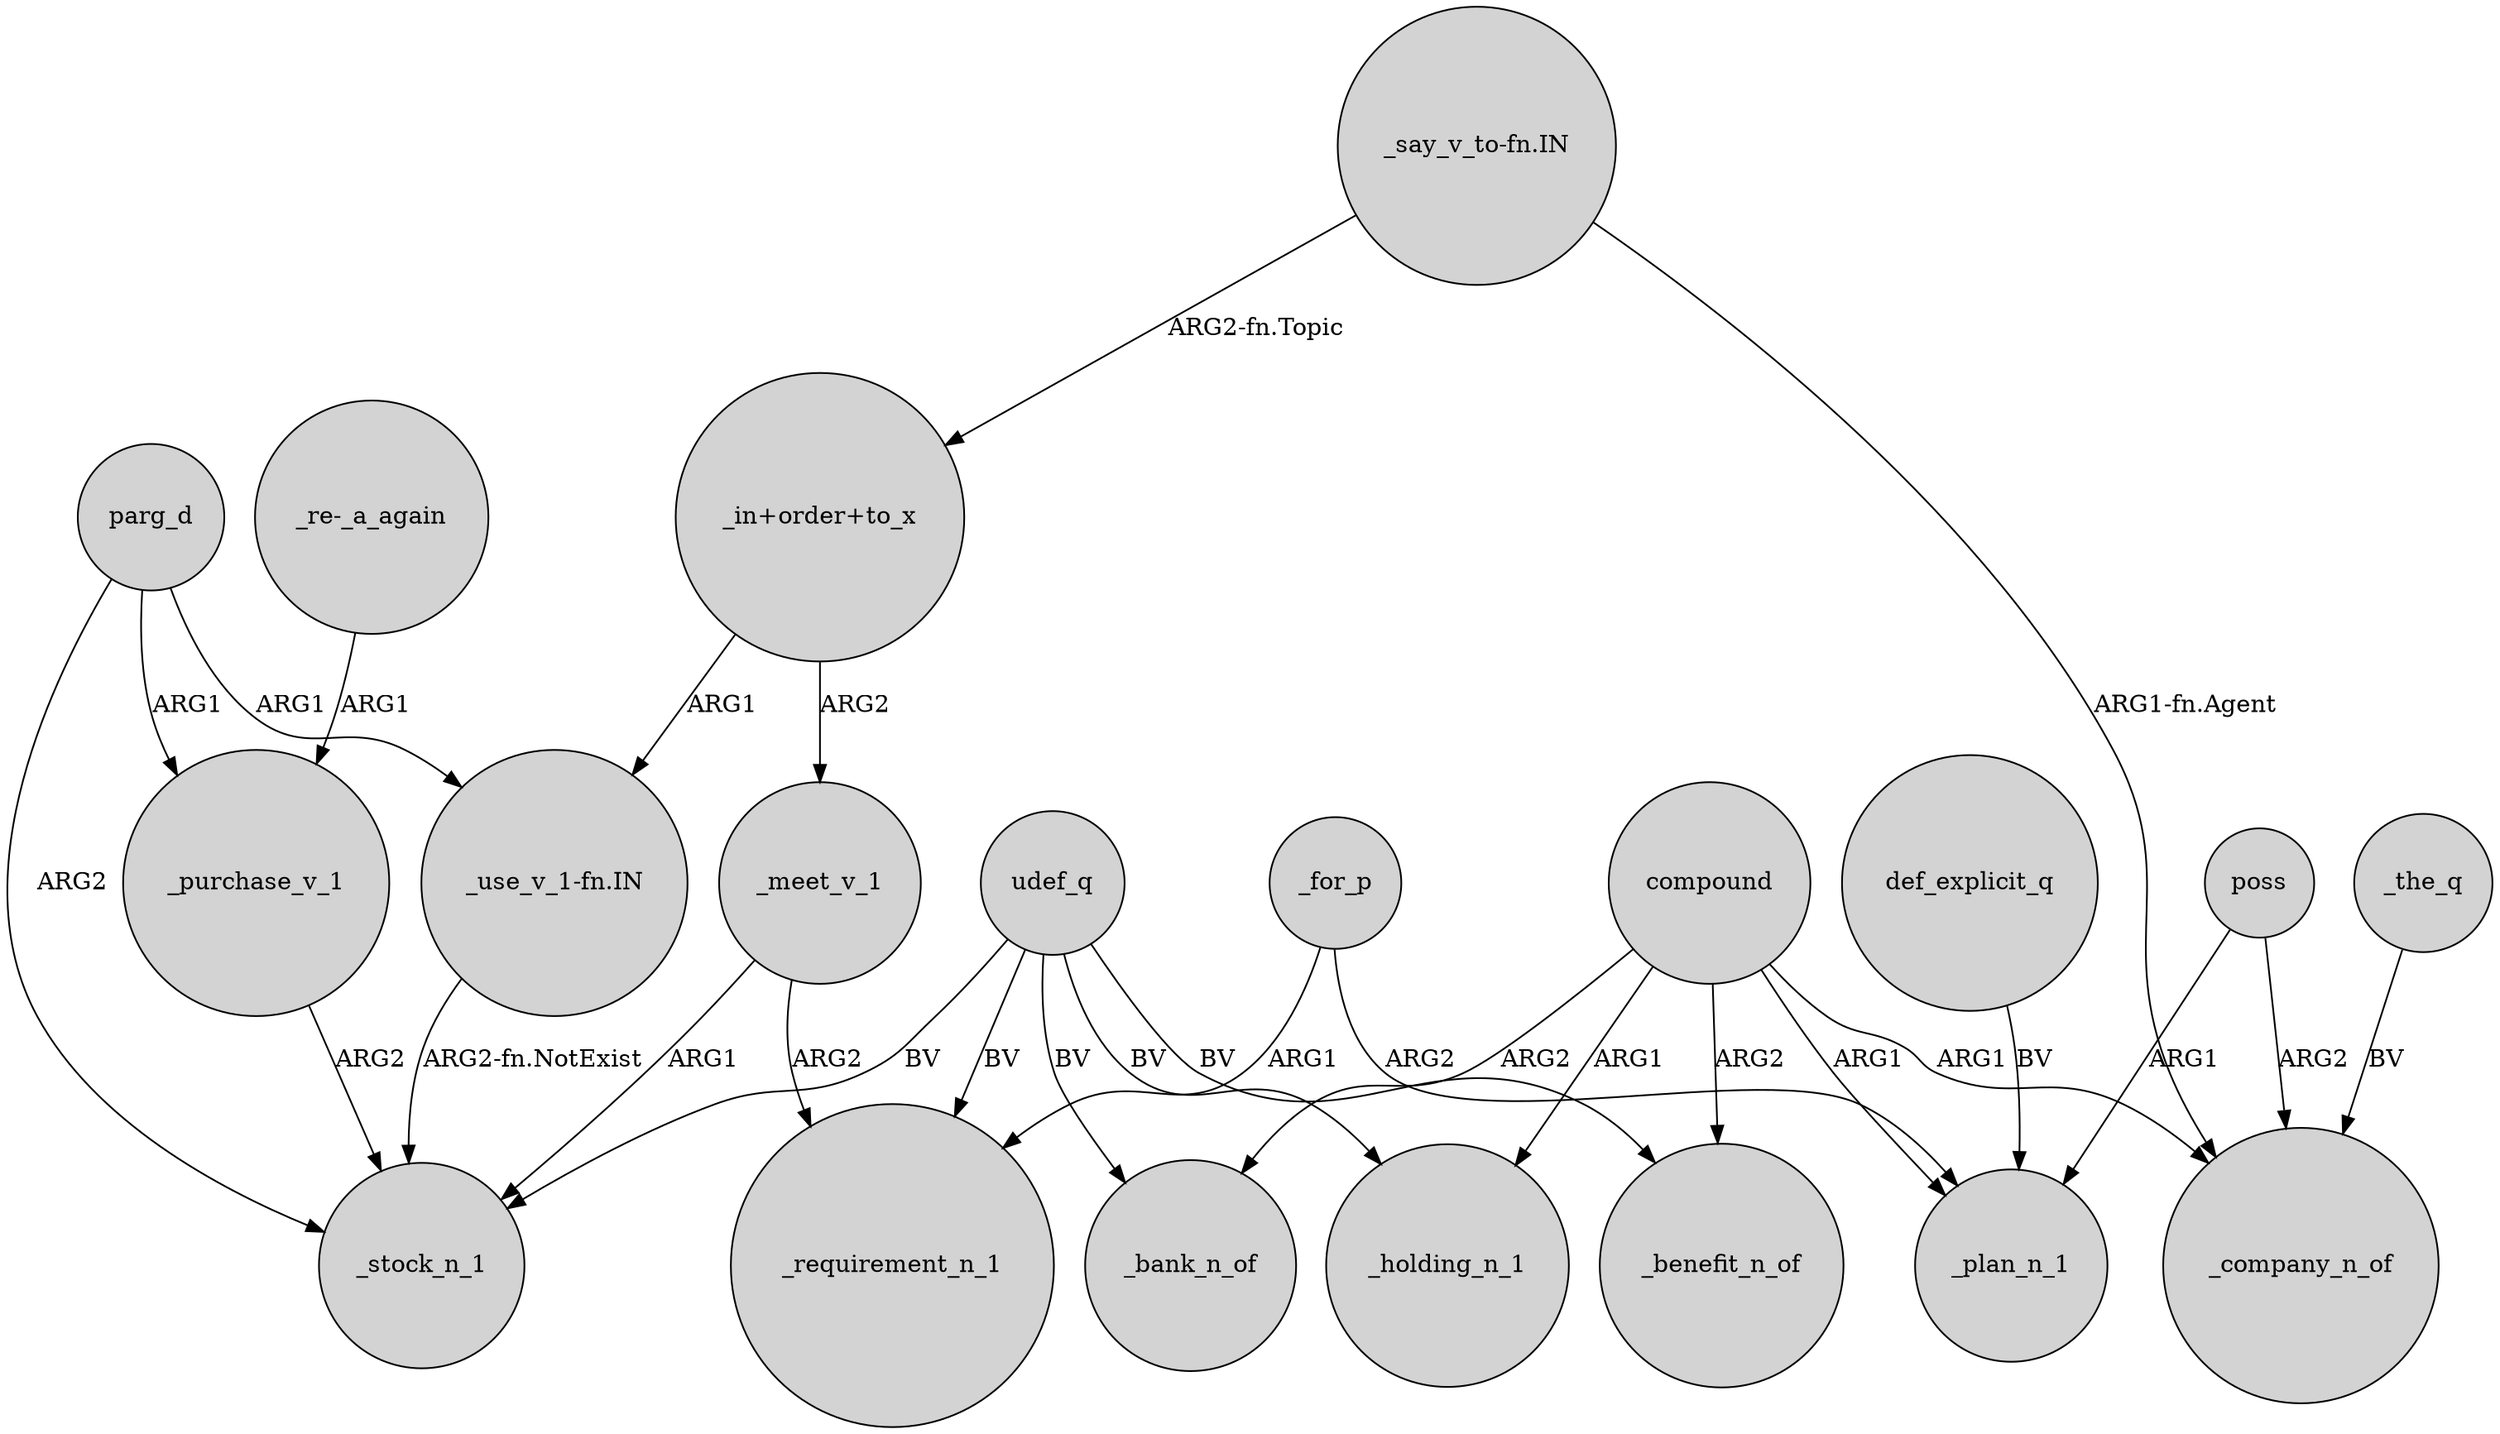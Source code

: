 digraph {
	node [shape=circle style=filled]
	"_re-_a_again" -> _purchase_v_1 [label=ARG1]
	poss -> _plan_n_1 [label=ARG1]
	parg_d -> _purchase_v_1 [label=ARG1]
	compound -> _bank_n_of [label=ARG2]
	"_in+order+to_x" -> _meet_v_1 [label=ARG2]
	udef_q -> _requirement_n_1 [label=BV]
	_meet_v_1 -> _stock_n_1 [label=ARG1]
	_meet_v_1 -> _requirement_n_1 [label=ARG2]
	_purchase_v_1 -> _stock_n_1 [label=ARG2]
	def_explicit_q -> _plan_n_1 [label=BV]
	compound -> _plan_n_1 [label=ARG1]
	_for_p -> _requirement_n_1 [label=ARG1]
	compound -> _holding_n_1 [label=ARG1]
	_the_q -> _company_n_of [label=BV]
	"_say_v_to-fn.IN" -> "_in+order+to_x" [label="ARG2-fn.Topic"]
	compound -> _company_n_of [label=ARG1]
	udef_q -> _stock_n_1 [label=BV]
	parg_d -> "_use_v_1-fn.IN" [label=ARG1]
	compound -> _benefit_n_of [label=ARG2]
	"_in+order+to_x" -> "_use_v_1-fn.IN" [label=ARG1]
	"_say_v_to-fn.IN" -> _company_n_of [label="ARG1-fn.Agent"]
	poss -> _company_n_of [label=ARG2]
	udef_q -> _holding_n_1 [label=BV]
	"_use_v_1-fn.IN" -> _stock_n_1 [label="ARG2-fn.NotExist"]
	_for_p -> _plan_n_1 [label=ARG2]
	udef_q -> _benefit_n_of [label=BV]
	udef_q -> _bank_n_of [label=BV]
	parg_d -> _stock_n_1 [label=ARG2]
}
